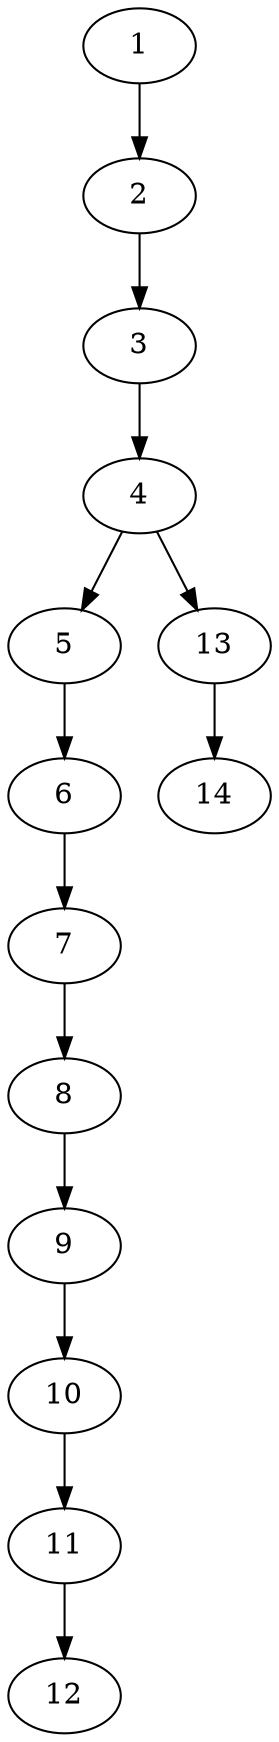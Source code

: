 digraph G {
1 [ type="Algorithm",class="MicroProducer",original_id="n0",node_id="ProducerA",];
2 [ type="DataObject",class="",original_id="n1",node_id="A",];
3 [ type="Algorithm",class="MicroTransformer",original_id="n2",node_id="TransformerB",];
4 [ type="DataObject",class="",original_id="n3",node_id="B",];
5 [ type="Algorithm",class="MicroTransformer",original_id="n4",node_id="TransformerC",];
6 [ type="DataObject",class="",original_id="n5",node_id="C",];
7 [ type="Algorithm",class="MicroTransformer",original_id="n6",node_id="TransformerD",];
8 [ type="DataObject",class="",original_id="n7",node_id="D",];
9 [ type="Algorithm",class="MicroTransformer",original_id="n8",node_id="TransformerE",];
10 [ type="DataObject",class="",original_id="n9",node_id="E",];
11 [ type="Algorithm",class="MicroTransformer",original_id="n10",node_id="TransformerF",];
12 [ type="DataObject",class="",original_id="n11",node_id="F",];
13 [ type="Algorithm",class="MicroTransformer",original_id="n12",node_id="TransformerG",];
14 [ type="DataObject",class="",original_id="n13",node_id="G",];
1 -> 2 [ ]
2 -> 3 [ ]
3 -> 4 [ ]
4 -> 5 [ ]
4 -> 13 [ ]
5 -> 6 [ ]
6 -> 7 [ ]
7 -> 8 [ ]
8 -> 9 [ ]
9 -> 10 [ ]
10 -> 11 [ ]
11 -> 12 [ ]
13 -> 14 [ ]
}
